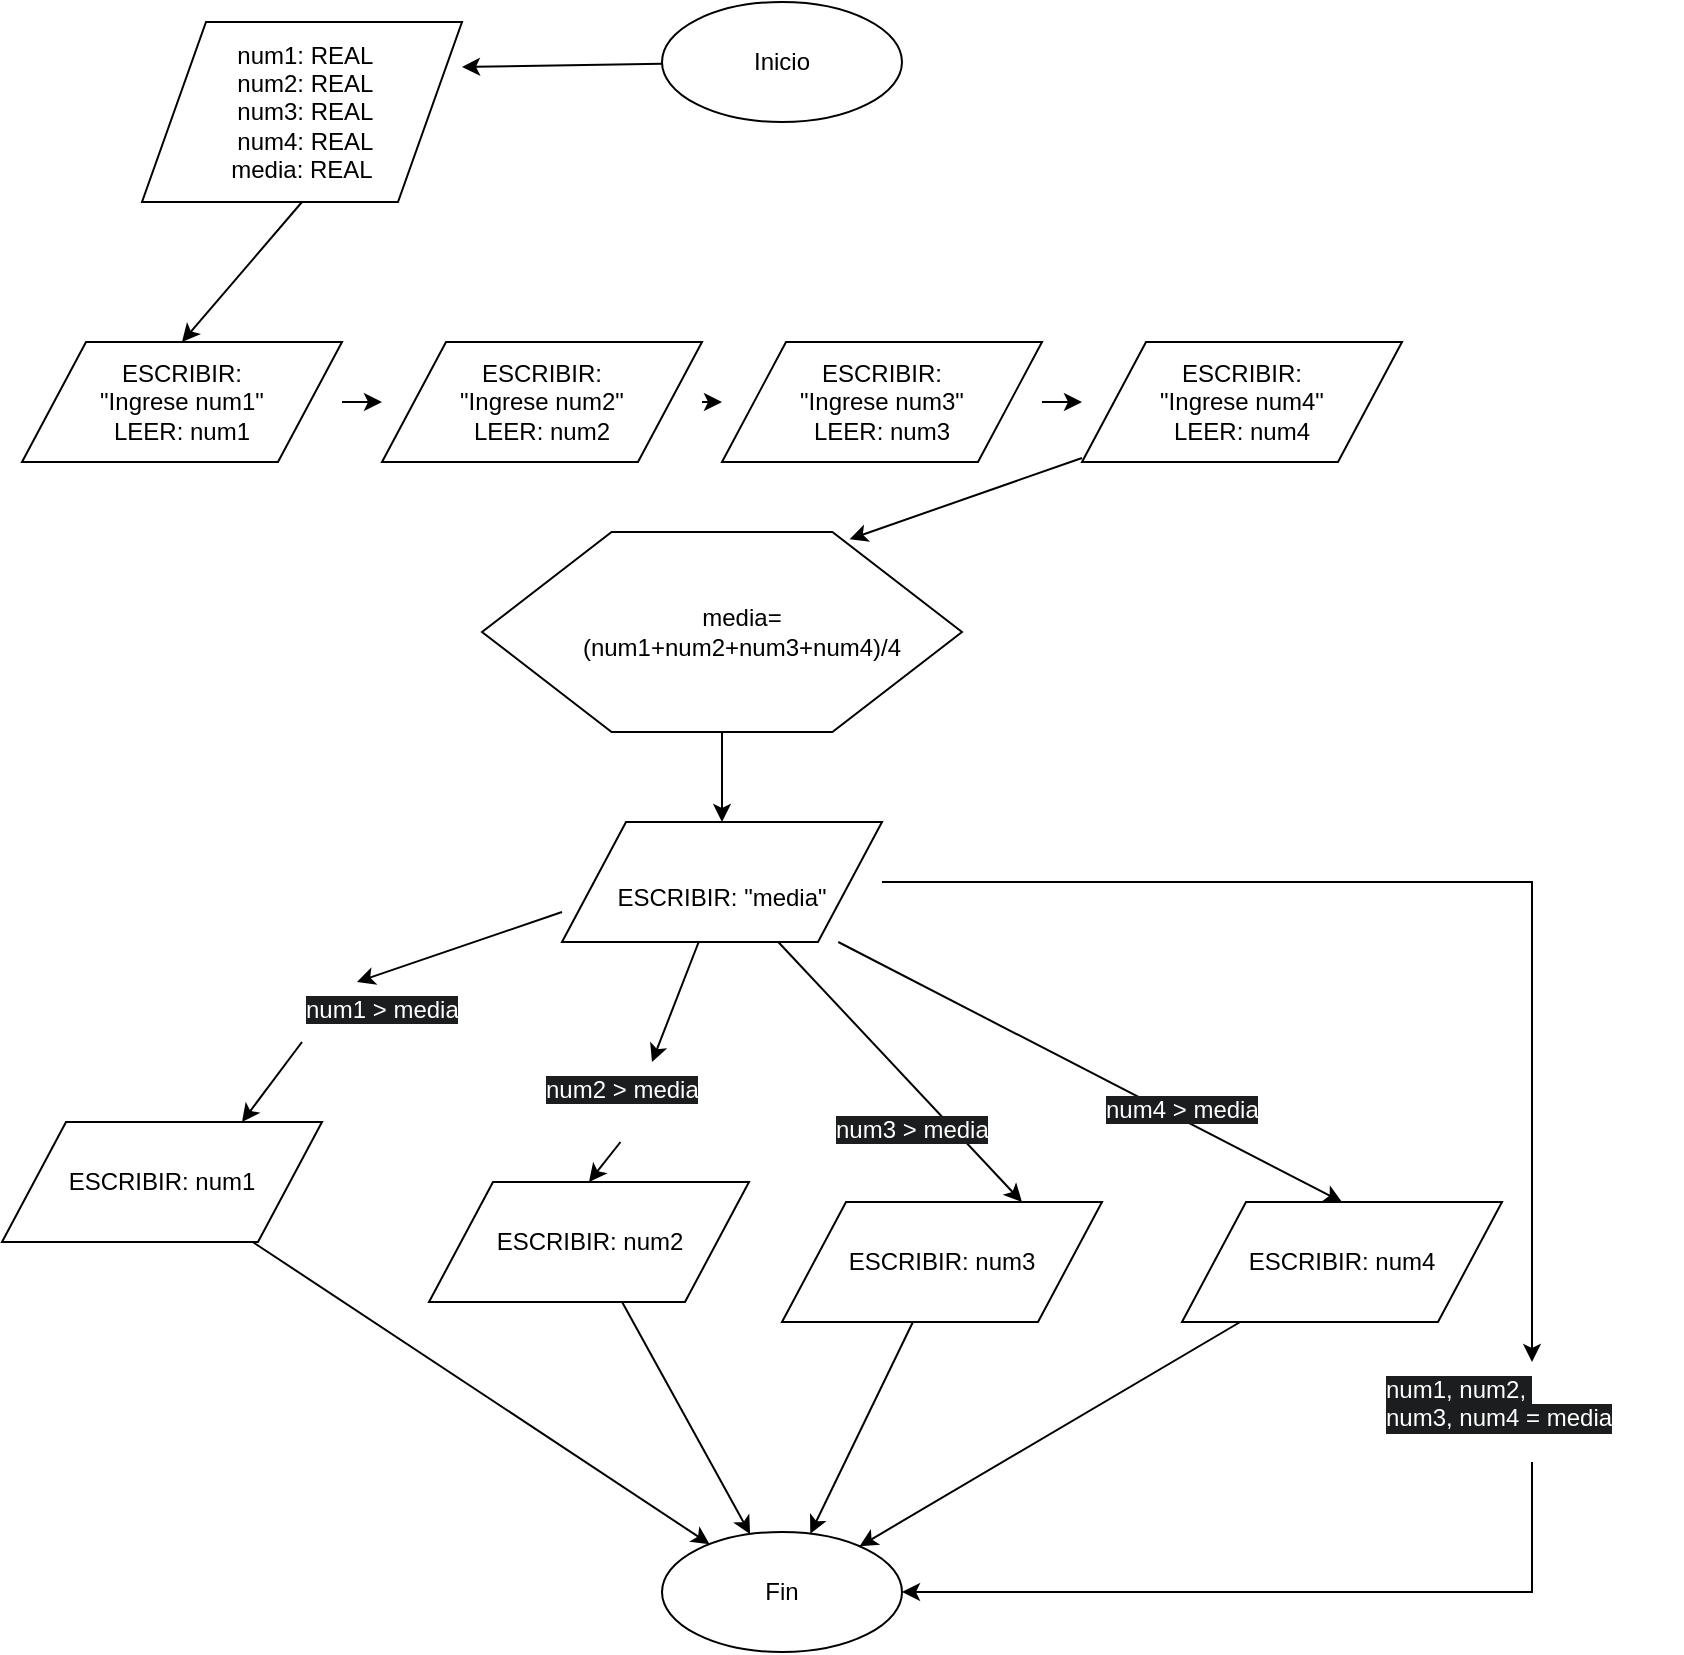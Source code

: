 <mxfile version="28.2.4">
  <diagram name="Diagrama de flujo media" id="0">
    <mxGraphModel dx="1358" dy="1899" grid="1" gridSize="10" guides="1" tooltips="1" connect="1" arrows="1" fold="1" page="1" pageScale="1" pageWidth="827" pageHeight="1169" math="0" shadow="0">
      <root>
        <mxCell id="0" />
        <mxCell id="1" parent="0" />
        <mxCell id="2" value="Inicio" style="ellipse;whiteSpace=wrap;html=1;" parent="1" vertex="1">
          <mxGeometry x="370" y="-180" width="120" height="60" as="geometry" />
        </mxCell>
        <mxCell id="3" value="ESCRIBIR:&lt;div&gt;&quot;Ingrese num1&quot;&lt;br&gt;LEER: num1&lt;/div&gt;" style="shape=parallelogram;whiteSpace=wrap;html=1;" parent="1" vertex="1">
          <mxGeometry x="50" y="-10" width="160" height="60" as="geometry" />
        </mxCell>
        <mxCell id="4" value="ESCRIBIR:&lt;div&gt;&quot;Ingrese num2&quot;&lt;br&gt;LEER: num2&lt;/div&gt;" style="shape=parallelogram;whiteSpace=wrap;html=1;" parent="1" vertex="1">
          <mxGeometry x="230" y="-10" width="160" height="60" as="geometry" />
        </mxCell>
        <mxCell id="5" value="ESCRIBIR:&lt;div&gt;&quot;Ingrese num3&quot;&lt;br&gt;LEER: num3&lt;/div&gt;" style="shape=parallelogram;whiteSpace=wrap;html=1;" parent="1" vertex="1">
          <mxGeometry x="400" y="-10" width="160" height="60" as="geometry" />
        </mxCell>
        <mxCell id="6" value="ESCRIBIR:&lt;div&gt;&quot;Ingrese num4&quot;&lt;br&gt;LEER: num4&lt;/div&gt;" style="shape=parallelogram;whiteSpace=wrap;html=1;" parent="1" vertex="1">
          <mxGeometry x="580" y="-10" width="160" height="60" as="geometry" />
        </mxCell>
        <mxCell id="0F6VyRKYuQ8UZycxaRkB-59" style="edgeStyle=orthogonalEdgeStyle;rounded=0;orthogonalLoop=1;jettySize=auto;html=1;exitX=1;exitY=0.5;exitDx=0;exitDy=0;entryX=0.5;entryY=0;entryDx=0;entryDy=0;" edge="1" parent="1" source="8" target="0F6VyRKYuQ8UZycxaRkB-68">
          <mxGeometry relative="1" as="geometry">
            <mxPoint x="880" y="455" as="targetPoint" />
          </mxGeometry>
        </mxCell>
        <mxCell id="8" value="&lt;br&gt;ESCRIBIR: &quot;media&quot;" style="shape=parallelogram;whiteSpace=wrap;html=1;" parent="1" vertex="1">
          <mxGeometry x="320" y="230" width="160" height="60" as="geometry" />
        </mxCell>
        <mxCell id="10" value="ESCRIBIR: num1" style="shape=parallelogram;whiteSpace=wrap;html=1;" parent="1" vertex="1">
          <mxGeometry x="40" y="380" width="160" height="60" as="geometry" />
        </mxCell>
        <mxCell id="12" value="ESCRIBIR: num2" style="shape=parallelogram;whiteSpace=wrap;html=1;" parent="1" vertex="1">
          <mxGeometry x="253.5" y="410" width="160" height="60" as="geometry" />
        </mxCell>
        <mxCell id="14" value="ESCRIBIR: num3" style="shape=parallelogram;whiteSpace=wrap;html=1;" parent="1" vertex="1">
          <mxGeometry x="430" y="420" width="160" height="60" as="geometry" />
        </mxCell>
        <mxCell id="16" value="ESCRIBIR: num4" style="shape=parallelogram;whiteSpace=wrap;html=1;" parent="1" vertex="1">
          <mxGeometry x="630" y="420" width="160" height="60" as="geometry" />
        </mxCell>
        <mxCell id="17" value="Fin" style="ellipse;whiteSpace=wrap;html=1;" parent="1" vertex="1">
          <mxGeometry x="370" y="585" width="120" height="60" as="geometry" />
        </mxCell>
        <mxCell id="18" style="entryX=1;entryY=0.25;entryDx=0;entryDy=0;" parent="1" source="2" target="0F6VyRKYuQ8UZycxaRkB-35" edge="1">
          <mxGeometry relative="1" as="geometry" />
        </mxCell>
        <mxCell id="19" parent="1" source="3" target="4" edge="1">
          <mxGeometry relative="1" as="geometry" />
        </mxCell>
        <mxCell id="20" parent="1" source="4" target="5" edge="1">
          <mxGeometry relative="1" as="geometry" />
        </mxCell>
        <mxCell id="21" parent="1" source="5" target="6" edge="1">
          <mxGeometry relative="1" as="geometry" />
        </mxCell>
        <mxCell id="22" style="entryX=0.766;entryY=0.036;entryDx=0;entryDy=0;entryPerimeter=0;" parent="1" source="6" target="0F6VyRKYuQ8UZycxaRkB-39" edge="1">
          <mxGeometry relative="1" as="geometry">
            <mxPoint x="410" y="180" as="targetPoint" />
          </mxGeometry>
        </mxCell>
        <mxCell id="24" style="entryX=0.75;entryY=0;entryDx=0;entryDy=0;exitX=0;exitY=0.75;exitDx=0;exitDy=0;" parent="1" source="0F6VyRKYuQ8UZycxaRkB-61" target="10" edge="1">
          <mxGeometry relative="1" as="geometry">
            <mxPoint x="190" y="360" as="targetPoint" />
          </mxGeometry>
        </mxCell>
        <mxCell id="25" style="entryX=0.5;entryY=0;entryDx=0;entryDy=0;" parent="1" source="0F6VyRKYuQ8UZycxaRkB-65" target="12" edge="1">
          <mxGeometry relative="1" as="geometry">
            <mxPoint x="337.297" y="373.649" as="targetPoint" />
          </mxGeometry>
        </mxCell>
        <mxCell id="26" style="entryX=0.75;entryY=0;entryDx=0;entryDy=0;" parent="1" source="8" target="14" edge="1">
          <mxGeometry relative="1" as="geometry">
            <mxPoint x="522.727" y="378.636" as="targetPoint" />
          </mxGeometry>
        </mxCell>
        <mxCell id="32" parent="1" source="10" target="17" edge="1">
          <mxGeometry relative="1" as="geometry" />
        </mxCell>
        <mxCell id="33" parent="1" source="12" target="17" edge="1">
          <mxGeometry relative="1" as="geometry" />
        </mxCell>
        <mxCell id="34" parent="1" source="14" target="17" edge="1">
          <mxGeometry relative="1" as="geometry" />
        </mxCell>
        <mxCell id="35" parent="1" source="16" target="17" edge="1">
          <mxGeometry relative="1" as="geometry" />
        </mxCell>
        <mxCell id="0F6VyRKYuQ8UZycxaRkB-35" value="&amp;nbsp;num1: REAL&lt;br&gt;&amp;nbsp;num2&lt;span style=&quot;background-color: transparent; color: light-dark(rgb(0, 0, 0), rgb(255, 255, 255));&quot;&gt;: REAL&lt;/span&gt;&lt;div&gt;&lt;div&gt;&amp;nbsp;num3: REAL&lt;/div&gt;&lt;div&gt;&amp;nbsp;num4: REAL&lt;br&gt;&lt;div&gt;media: REAL&lt;/div&gt;&lt;/div&gt;&lt;/div&gt;" style="shape=parallelogram;whiteSpace=wrap;html=1;" vertex="1" parent="1">
          <mxGeometry x="110" y="-170" width="160" height="90" as="geometry" />
        </mxCell>
        <mxCell id="0F6VyRKYuQ8UZycxaRkB-36" style="exitX=0.5;exitY=1;exitDx=0;exitDy=0;entryX=0.5;entryY=0;entryDx=0;entryDy=0;" edge="1" parent="1" source="0F6VyRKYuQ8UZycxaRkB-35" target="3">
          <mxGeometry relative="1" as="geometry">
            <mxPoint x="497" y="-80" as="sourcePoint" />
            <mxPoint x="300" y="94" as="targetPoint" />
          </mxGeometry>
        </mxCell>
        <mxCell id="0F6VyRKYuQ8UZycxaRkB-39" value="" style="verticalLabelPosition=bottom;verticalAlign=top;html=1;shape=hexagon;perimeter=hexagonPerimeter2;arcSize=6;size=0.27;" vertex="1" parent="1">
          <mxGeometry x="280" y="85" width="240" height="100" as="geometry" />
        </mxCell>
        <mxCell id="0F6VyRKYuQ8UZycxaRkB-43" style="edgeStyle=orthogonalEdgeStyle;rounded=0;orthogonalLoop=1;jettySize=auto;html=1;exitX=0.5;exitY=1;exitDx=0;exitDy=0;" edge="1" parent="1" source="0F6VyRKYuQ8UZycxaRkB-39" target="8">
          <mxGeometry relative="1" as="geometry">
            <mxPoint x="390" y="300" as="sourcePoint" />
          </mxGeometry>
        </mxCell>
        <mxCell id="0F6VyRKYuQ8UZycxaRkB-40" value="&lt;div&gt;&lt;br&gt;&lt;/div&gt;media=(num1+num2+num3+num4)/4&lt;div&gt;&lt;br&gt;&lt;/div&gt;" style="text;html=1;align=center;verticalAlign=middle;whiteSpace=wrap;rounded=0;" vertex="1" parent="1">
          <mxGeometry x="380" y="120" width="60" height="30" as="geometry" />
        </mxCell>
        <mxCell id="0F6VyRKYuQ8UZycxaRkB-56" style="edgeStyle=orthogonalEdgeStyle;rounded=0;orthogonalLoop=1;jettySize=auto;html=1;exitX=0.5;exitY=1;exitDx=0;exitDy=0;entryX=1;entryY=0.5;entryDx=0;entryDy=0;" edge="1" parent="1" source="0F6VyRKYuQ8UZycxaRkB-68" target="17">
          <mxGeometry relative="1" as="geometry">
            <mxPoint x="880" y="585" as="sourcePoint" />
          </mxGeometry>
        </mxCell>
        <mxCell id="0F6VyRKYuQ8UZycxaRkB-66" value="&lt;span style=&quot;color: rgb(255, 255, 255); font-family: Helvetica; font-size: 12px; font-style: normal; font-variant-ligatures: normal; font-variant-caps: normal; font-weight: 400; letter-spacing: normal; orphans: 2; text-align: center; text-indent: 0px; text-transform: none; widows: 2; word-spacing: 0px; -webkit-text-stroke-width: 0px; white-space: normal; background-color: rgb(27, 29, 30); text-decoration-thickness: initial; text-decoration-style: initial; text-decoration-color: initial; display: inline !important; float: none;&quot;&gt;num3 &amp;gt; media&lt;/span&gt;" style="text;whiteSpace=wrap;html=1;" vertex="1" parent="1">
          <mxGeometry x="455" y="370" width="110" height="40" as="geometry" />
        </mxCell>
        <mxCell id="0F6VyRKYuQ8UZycxaRkB-68" value="&lt;span style=&quot;color: rgb(255, 255, 255); font-family: Helvetica; font-size: 12px; font-style: normal; font-variant-ligatures: normal; font-variant-caps: normal; font-weight: 400; letter-spacing: normal; orphans: 2; text-align: center; text-indent: 0px; text-transform: none; widows: 2; word-spacing: 0px; -webkit-text-stroke-width: 0px; white-space: normal; background-color: rgb(27, 29, 30); text-decoration-thickness: initial; text-decoration-style: initial; text-decoration-color: initial; display: inline !important; float: none;&quot;&gt;num1, num2,&amp;nbsp;&lt;/span&gt;&lt;div style=&quot;forced-color-adjust: none; box-shadow: none !important; color: rgb(255, 255, 255); font-family: Helvetica; font-size: 12px; font-style: normal; font-variant-ligatures: normal; font-variant-caps: normal; font-weight: 400; letter-spacing: normal; orphans: 2; text-align: center; text-indent: 0px; text-transform: none; widows: 2; word-spacing: 0px; -webkit-text-stroke-width: 0px; white-space: normal; background-color: rgb(27, 29, 30); text-decoration-thickness: initial; text-decoration-style: initial; text-decoration-color: initial;&quot;&gt;num3, num4 = media&lt;/div&gt;" style="text;whiteSpace=wrap;html=1;" vertex="1" parent="1">
          <mxGeometry x="730" y="500" width="150" height="50" as="geometry" />
        </mxCell>
        <mxCell id="0F6VyRKYuQ8UZycxaRkB-70" value="" style="entryX=0.5;entryY=0;entryDx=0;entryDy=0;" edge="1" parent="1" source="8" target="0F6VyRKYuQ8UZycxaRkB-65">
          <mxGeometry relative="1" as="geometry">
            <mxPoint x="387" y="290" as="sourcePoint" />
            <mxPoint x="334" y="410" as="targetPoint" />
          </mxGeometry>
        </mxCell>
        <mxCell id="0F6VyRKYuQ8UZycxaRkB-65" value="&lt;span style=&quot;color: rgb(255, 255, 255); font-family: Helvetica; font-size: 12px; font-style: normal; font-variant-ligatures: normal; font-variant-caps: normal; font-weight: 400; letter-spacing: normal; orphans: 2; text-align: center; text-indent: 0px; text-transform: none; widows: 2; word-spacing: 0px; -webkit-text-stroke-width: 0px; white-space: normal; background-color: rgb(27, 29, 30); text-decoration-thickness: initial; text-decoration-style: initial; text-decoration-color: initial; display: inline !important; float: none;&quot;&gt;num2 &amp;gt; media&lt;/span&gt;" style="text;whiteSpace=wrap;html=1;" vertex="1" parent="1">
          <mxGeometry x="310" y="350" width="110" height="40" as="geometry" />
        </mxCell>
        <mxCell id="0F6VyRKYuQ8UZycxaRkB-72" value="" style="entryX=0.25;entryY=0;entryDx=0;entryDy=0;exitX=0;exitY=0.75;exitDx=0;exitDy=0;" edge="1" parent="1" source="8" target="0F6VyRKYuQ8UZycxaRkB-61">
          <mxGeometry relative="1" as="geometry">
            <mxPoint x="320" y="275" as="sourcePoint" />
            <mxPoint x="160" y="380" as="targetPoint" />
          </mxGeometry>
        </mxCell>
        <mxCell id="0F6VyRKYuQ8UZycxaRkB-61" value="&lt;span style=&quot;color: rgb(255, 255, 255); font-family: Helvetica; font-size: 12px; font-style: normal; font-variant-ligatures: normal; font-variant-caps: normal; font-weight: 400; letter-spacing: normal; orphans: 2; text-align: center; text-indent: 0px; text-transform: none; widows: 2; word-spacing: 0px; -webkit-text-stroke-width: 0px; white-space: normal; background-color: rgb(27, 29, 30); text-decoration-thickness: initial; text-decoration-style: initial; text-decoration-color: initial; display: inline !important; float: none;&quot;&gt;num1 &amp;gt; media&lt;/span&gt;" style="text;whiteSpace=wrap;html=1;" vertex="1" parent="1">
          <mxGeometry x="190" y="310" width="110" height="40" as="geometry" />
        </mxCell>
        <mxCell id="0F6VyRKYuQ8UZycxaRkB-73" value="" style="entryX=0.5;entryY=0;entryDx=0;entryDy=0;" edge="1" parent="1" source="8" target="16">
          <mxGeometry relative="1" as="geometry">
            <mxPoint x="480" y="284" as="sourcePoint" />
            <mxPoint x="670" y="340" as="targetPoint" />
          </mxGeometry>
        </mxCell>
        <mxCell id="0F6VyRKYuQ8UZycxaRkB-67" value="&lt;span style=&quot;color: rgb(255, 255, 255); font-family: Helvetica; font-size: 12px; font-style: normal; font-variant-ligatures: normal; font-variant-caps: normal; font-weight: 400; letter-spacing: normal; orphans: 2; text-align: center; text-indent: 0px; text-transform: none; widows: 2; word-spacing: 0px; -webkit-text-stroke-width: 0px; white-space: normal; background-color: rgb(27, 29, 30); text-decoration-thickness: initial; text-decoration-style: initial; text-decoration-color: initial; display: inline !important; float: none;&quot;&gt;num4 &amp;gt; media&lt;/span&gt;" style="text;whiteSpace=wrap;html=1;" vertex="1" parent="1">
          <mxGeometry x="590" y="360" width="110" height="40" as="geometry" />
        </mxCell>
      </root>
    </mxGraphModel>
  </diagram>
</mxfile>
